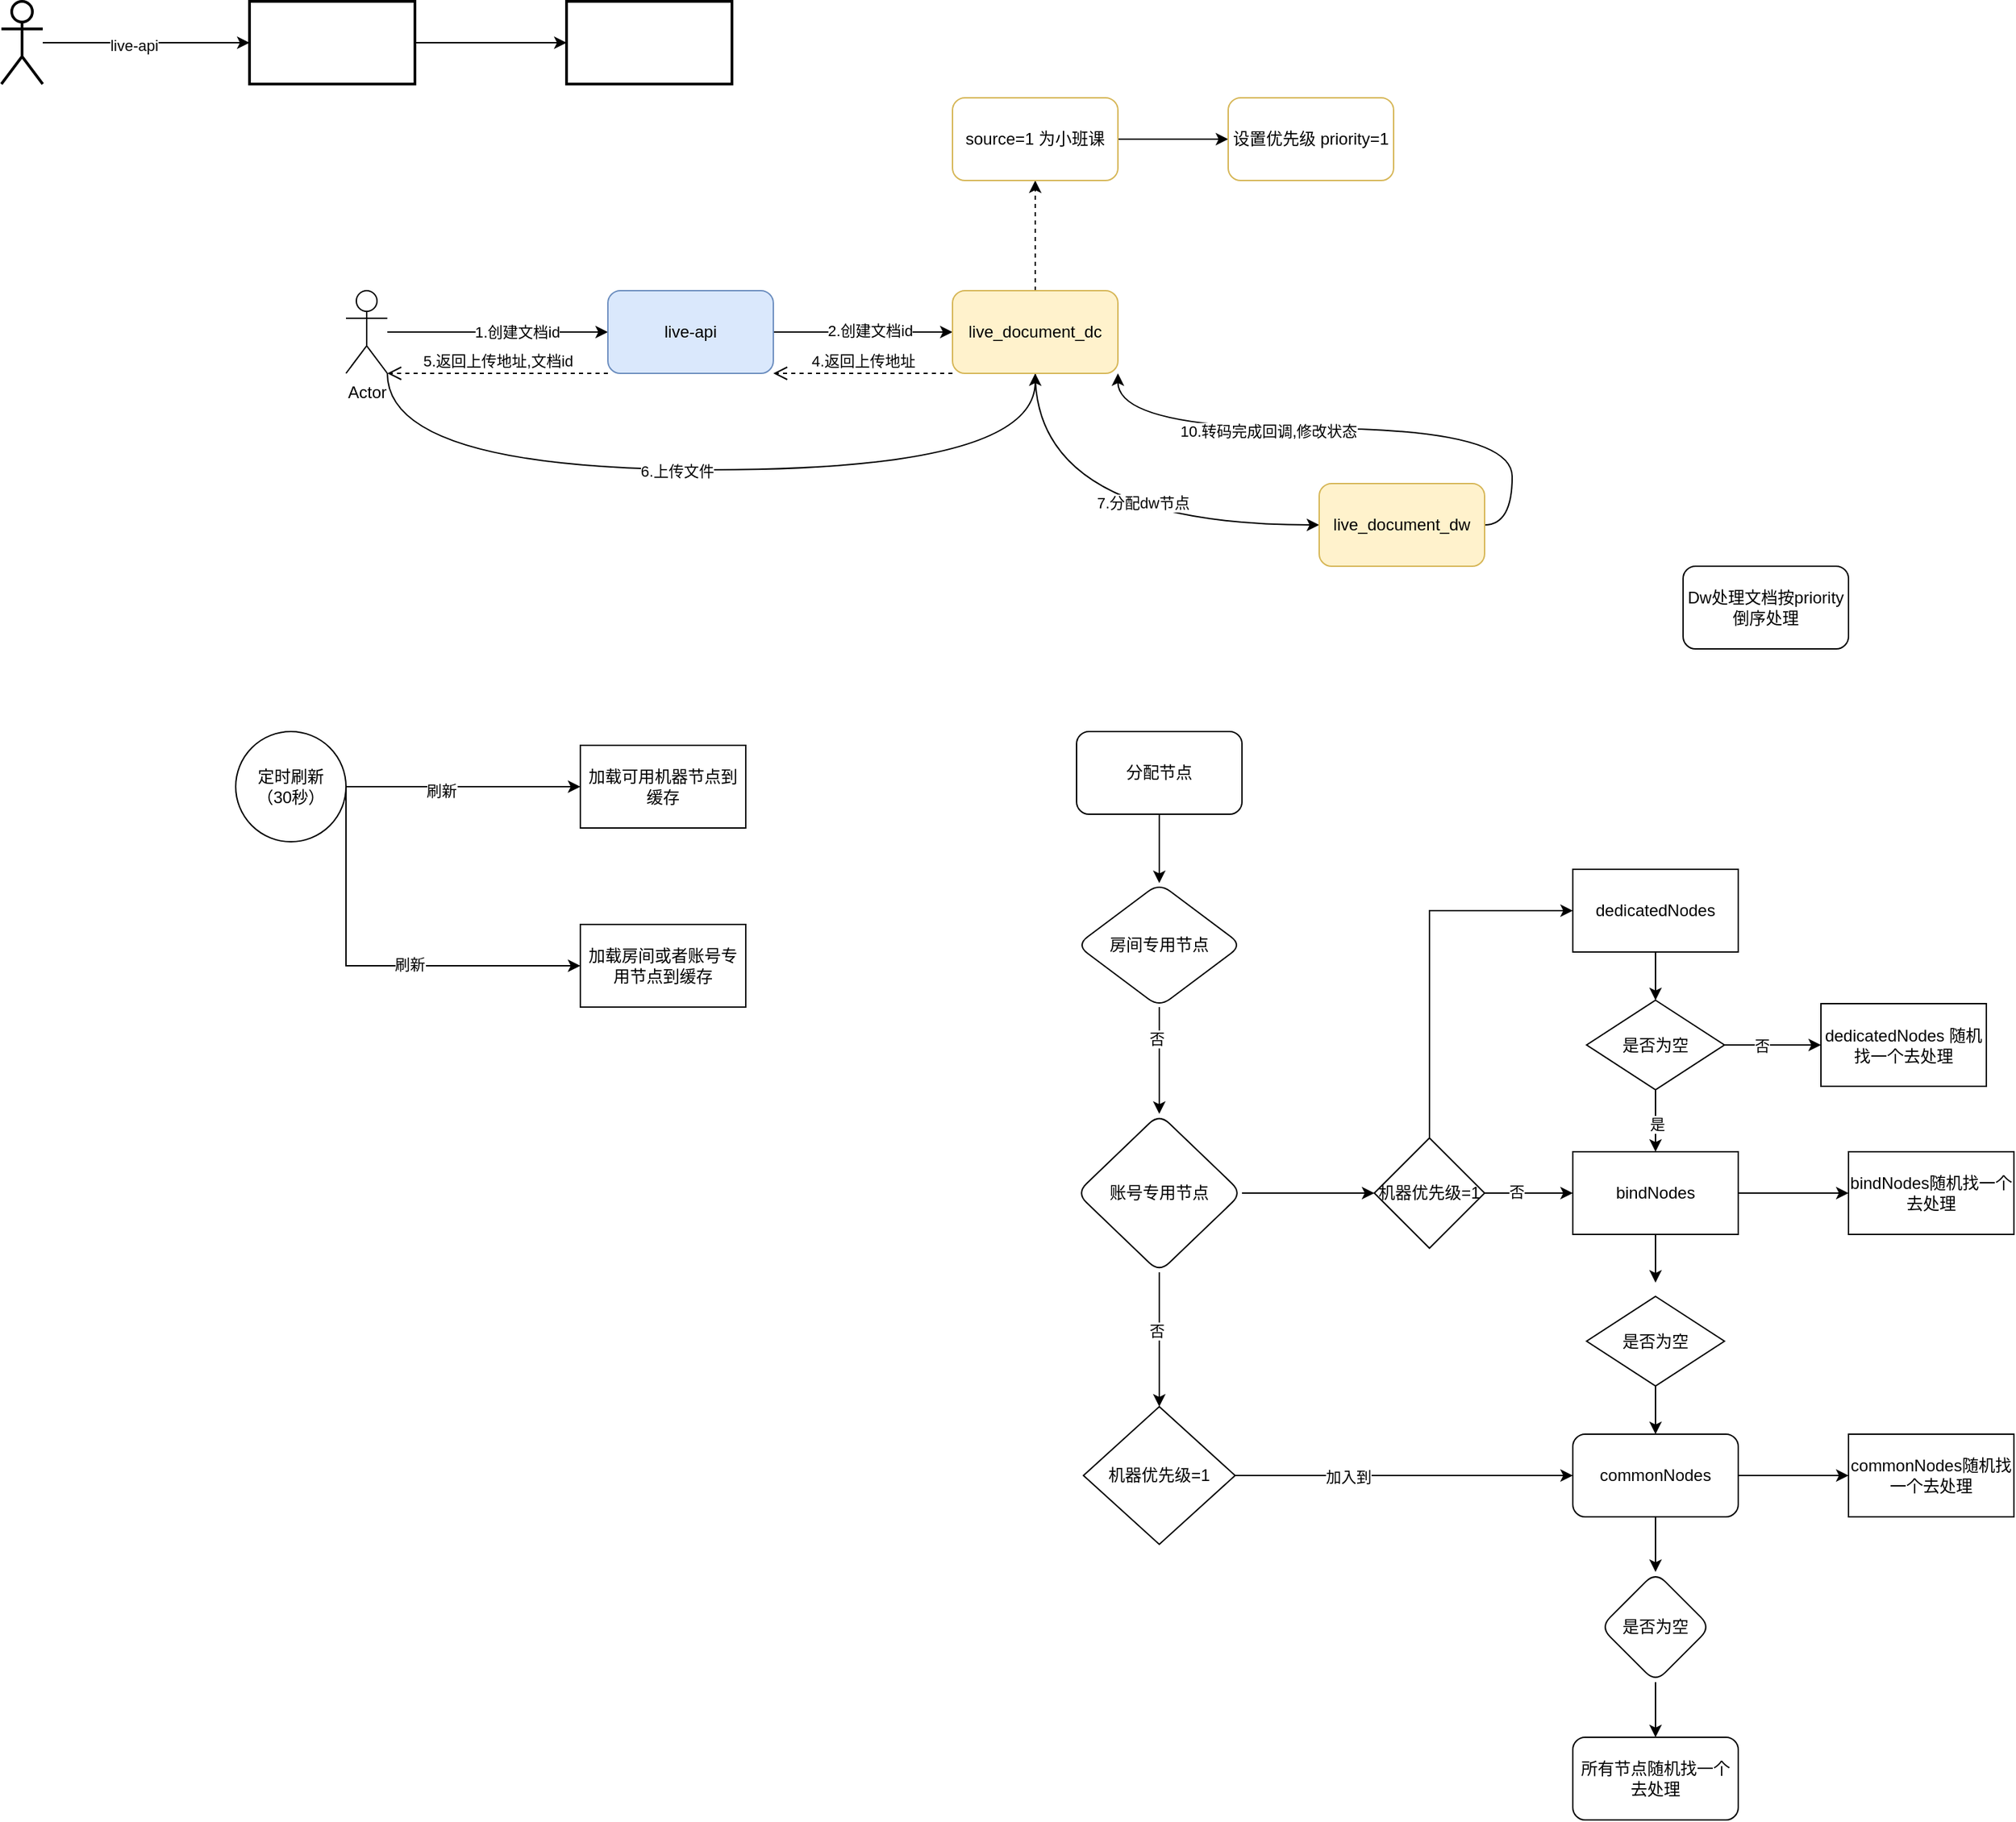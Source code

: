 <mxfile version="24.0.7" type="github">
  <diagram name="第 1 页" id="r3Djmuz2ye2oca1lGff4">
    <mxGraphModel dx="1195" dy="641" grid="1" gridSize="10" guides="1" tooltips="1" connect="1" arrows="1" fold="1" page="1" pageScale="1" pageWidth="827" pageHeight="1169" math="0" shadow="0">
      <root>
        <mxCell id="0" />
        <mxCell id="1" parent="0" />
        <mxCell id="pY0ivnKaFW7mTaEsZtzo-4" value="" style="edgeStyle=orthogonalEdgeStyle;rounded=0;orthogonalLoop=1;jettySize=auto;html=1;" edge="1" parent="1" source="pY0ivnKaFW7mTaEsZtzo-2" target="pY0ivnKaFW7mTaEsZtzo-3">
          <mxGeometry relative="1" as="geometry" />
        </mxCell>
        <mxCell id="pY0ivnKaFW7mTaEsZtzo-5" value="live-api" style="edgeLabel;html=1;align=center;verticalAlign=middle;resizable=0;points=[];" vertex="1" connectable="0" parent="pY0ivnKaFW7mTaEsZtzo-4">
          <mxGeometry x="-0.128" y="-1" relative="1" as="geometry">
            <mxPoint y="1" as="offset" />
          </mxGeometry>
        </mxCell>
        <mxCell id="pY0ivnKaFW7mTaEsZtzo-2" value="" style="shape=umlActor;verticalLabelPosition=bottom;verticalAlign=top;html=1;outlineConnect=0;strokeWidth=2;" vertex="1" parent="1">
          <mxGeometry x="110" y="90" width="30" height="60" as="geometry" />
        </mxCell>
        <mxCell id="pY0ivnKaFW7mTaEsZtzo-7" style="edgeStyle=orthogonalEdgeStyle;rounded=0;orthogonalLoop=1;jettySize=auto;html=1;entryX=0;entryY=0.5;entryDx=0;entryDy=0;" edge="1" parent="1" source="pY0ivnKaFW7mTaEsZtzo-3" target="pY0ivnKaFW7mTaEsZtzo-6">
          <mxGeometry relative="1" as="geometry" />
        </mxCell>
        <mxCell id="pY0ivnKaFW7mTaEsZtzo-3" value="" style="whiteSpace=wrap;html=1;verticalAlign=middle;strokeWidth=2;" vertex="1" parent="1">
          <mxGeometry x="290" y="90" width="120" height="60" as="geometry" />
        </mxCell>
        <mxCell id="pY0ivnKaFW7mTaEsZtzo-6" value="" style="whiteSpace=wrap;html=1;verticalAlign=top;strokeWidth=2;" vertex="1" parent="1">
          <mxGeometry x="520" y="90" width="120" height="60" as="geometry" />
        </mxCell>
        <mxCell id="pY0ivnKaFW7mTaEsZtzo-8" style="edgeStyle=orthogonalEdgeStyle;rounded=0;orthogonalLoop=1;jettySize=auto;html=1;entryX=0;entryY=0.5;entryDx=0;entryDy=0;curved=1;" edge="1" parent="1" source="pY0ivnKaFW7mTaEsZtzo-12" target="pY0ivnKaFW7mTaEsZtzo-15">
          <mxGeometry relative="1" as="geometry" />
        </mxCell>
        <mxCell id="pY0ivnKaFW7mTaEsZtzo-9" value="1.创建文档id" style="edgeLabel;html=1;align=center;verticalAlign=middle;resizable=0;points=[];" vertex="1" connectable="0" parent="pY0ivnKaFW7mTaEsZtzo-8">
          <mxGeometry x="0.172" relative="1" as="geometry">
            <mxPoint as="offset" />
          </mxGeometry>
        </mxCell>
        <mxCell id="pY0ivnKaFW7mTaEsZtzo-10" style="edgeStyle=orthogonalEdgeStyle;curved=1;rounded=0;orthogonalLoop=1;jettySize=auto;html=1;exitX=1;exitY=1;exitDx=0;exitDy=0;exitPerimeter=0;entryX=0.5;entryY=1;entryDx=0;entryDy=0;" edge="1" parent="1" source="pY0ivnKaFW7mTaEsZtzo-12" target="pY0ivnKaFW7mTaEsZtzo-20">
          <mxGeometry relative="1" as="geometry">
            <Array as="points">
              <mxPoint x="390" y="430" />
              <mxPoint x="860" y="430" />
            </Array>
          </mxGeometry>
        </mxCell>
        <mxCell id="pY0ivnKaFW7mTaEsZtzo-11" value="6.上传文件" style="edgeLabel;html=1;align=center;verticalAlign=middle;resizable=0;points=[];" vertex="1" connectable="0" parent="pY0ivnKaFW7mTaEsZtzo-10">
          <mxGeometry x="-0.082" y="-1" relative="1" as="geometry">
            <mxPoint as="offset" />
          </mxGeometry>
        </mxCell>
        <mxCell id="pY0ivnKaFW7mTaEsZtzo-12" value="Actor" style="shape=umlActor;verticalLabelPosition=bottom;verticalAlign=top;html=1;outlineConnect=0;" vertex="1" parent="1">
          <mxGeometry x="360" y="300" width="30" height="60" as="geometry" />
        </mxCell>
        <mxCell id="pY0ivnKaFW7mTaEsZtzo-13" value="" style="edgeStyle=orthogonalEdgeStyle;rounded=0;orthogonalLoop=1;jettySize=auto;html=1;curved=1;" edge="1" parent="1" source="pY0ivnKaFW7mTaEsZtzo-15" target="pY0ivnKaFW7mTaEsZtzo-20">
          <mxGeometry relative="1" as="geometry" />
        </mxCell>
        <mxCell id="pY0ivnKaFW7mTaEsZtzo-14" value="2.创建文档id" style="edgeLabel;html=1;align=center;verticalAlign=middle;resizable=0;points=[];" vertex="1" connectable="0" parent="pY0ivnKaFW7mTaEsZtzo-13">
          <mxGeometry x="0.197" y="1" relative="1" as="geometry">
            <mxPoint x="-8" as="offset" />
          </mxGeometry>
        </mxCell>
        <mxCell id="pY0ivnKaFW7mTaEsZtzo-15" value="live-api" style="rounded=1;whiteSpace=wrap;html=1;fillColor=#dae8fc;strokeColor=#6c8ebf;" vertex="1" parent="1">
          <mxGeometry x="550" y="300" width="120" height="60" as="geometry" />
        </mxCell>
        <mxCell id="pY0ivnKaFW7mTaEsZtzo-18" style="edgeStyle=orthogonalEdgeStyle;curved=1;rounded=0;orthogonalLoop=1;jettySize=auto;html=1;exitX=0.5;exitY=1;exitDx=0;exitDy=0;entryX=0;entryY=0.5;entryDx=0;entryDy=0;" edge="1" parent="1" source="pY0ivnKaFW7mTaEsZtzo-20" target="pY0ivnKaFW7mTaEsZtzo-29">
          <mxGeometry relative="1" as="geometry" />
        </mxCell>
        <mxCell id="pY0ivnKaFW7mTaEsZtzo-19" value="7.分配dw节点" style="edgeLabel;html=1;align=center;verticalAlign=middle;resizable=0;points=[];" vertex="1" connectable="0" parent="pY0ivnKaFW7mTaEsZtzo-18">
          <mxGeometry x="0.19" y="16" relative="1" as="geometry">
            <mxPoint as="offset" />
          </mxGeometry>
        </mxCell>
        <mxCell id="pY0ivnKaFW7mTaEsZtzo-49" value="" style="edgeStyle=orthogonalEdgeStyle;rounded=0;orthogonalLoop=1;jettySize=auto;html=1;dashed=1;" edge="1" parent="1" source="pY0ivnKaFW7mTaEsZtzo-20" target="pY0ivnKaFW7mTaEsZtzo-48">
          <mxGeometry relative="1" as="geometry" />
        </mxCell>
        <mxCell id="pY0ivnKaFW7mTaEsZtzo-20" value="live_document_dc" style="whiteSpace=wrap;html=1;fillColor=#fff2cc;rounded=1;strokeColor=#d6b656;" vertex="1" parent="1">
          <mxGeometry x="800" y="300" width="120" height="60" as="geometry" />
        </mxCell>
        <mxCell id="pY0ivnKaFW7mTaEsZtzo-21" value="4.返回上传地址" style="html=1;verticalAlign=bottom;endArrow=open;dashed=1;endSize=8;rounded=0;exitX=0;exitY=1;exitDx=0;exitDy=0;entryX=1;entryY=1;entryDx=0;entryDy=0;" edge="1" parent="1" source="pY0ivnKaFW7mTaEsZtzo-20" target="pY0ivnKaFW7mTaEsZtzo-15">
          <mxGeometry relative="1" as="geometry">
            <mxPoint x="780" y="359" as="sourcePoint" />
            <mxPoint x="700" y="359" as="targetPoint" />
          </mxGeometry>
        </mxCell>
        <mxCell id="pY0ivnKaFW7mTaEsZtzo-22" value="5.返回上传地址,文档id" style="html=1;verticalAlign=bottom;endArrow=open;dashed=1;endSize=8;rounded=0;exitX=0;exitY=1;exitDx=0;exitDy=0;entryX=1;entryY=1;entryDx=0;entryDy=0;entryPerimeter=0;" edge="1" parent="1" source="pY0ivnKaFW7mTaEsZtzo-15" target="pY0ivnKaFW7mTaEsZtzo-12">
          <mxGeometry relative="1" as="geometry">
            <mxPoint x="510" y="370" as="sourcePoint" />
            <mxPoint x="430" y="370" as="targetPoint" />
          </mxGeometry>
        </mxCell>
        <mxCell id="pY0ivnKaFW7mTaEsZtzo-23" style="edgeStyle=orthogonalEdgeStyle;curved=1;rounded=0;orthogonalLoop=1;jettySize=auto;html=1;exitX=1;exitY=0.5;exitDx=0;exitDy=0;entryX=1;entryY=1;entryDx=0;entryDy=0;" edge="1" parent="1" source="pY0ivnKaFW7mTaEsZtzo-29" target="pY0ivnKaFW7mTaEsZtzo-20">
          <mxGeometry relative="1" as="geometry" />
        </mxCell>
        <mxCell id="pY0ivnKaFW7mTaEsZtzo-24" value="10.转码完成回调,修改状态" style="edgeLabel;html=1;align=center;verticalAlign=middle;resizable=0;points=[];" vertex="1" connectable="0" parent="pY0ivnKaFW7mTaEsZtzo-23">
          <mxGeometry x="0.284" y="2" relative="1" as="geometry">
            <mxPoint as="offset" />
          </mxGeometry>
        </mxCell>
        <mxCell id="pY0ivnKaFW7mTaEsZtzo-29" value="live_document_dw" style="whiteSpace=wrap;html=1;fillColor=#fff2cc;rounded=1;strokeColor=#d6b656;" vertex="1" parent="1">
          <mxGeometry x="1066" y="440" width="120" height="60" as="geometry" />
        </mxCell>
        <mxCell id="pY0ivnKaFW7mTaEsZtzo-51" value="" style="edgeStyle=orthogonalEdgeStyle;rounded=0;orthogonalLoop=1;jettySize=auto;html=1;" edge="1" parent="1" source="pY0ivnKaFW7mTaEsZtzo-48" target="pY0ivnKaFW7mTaEsZtzo-50">
          <mxGeometry relative="1" as="geometry" />
        </mxCell>
        <mxCell id="pY0ivnKaFW7mTaEsZtzo-48" value="source=1 为小班课" style="whiteSpace=wrap;html=1;fillColor=#FFFFFF;strokeColor=#d6b656;rounded=1;gradientColor=none;" vertex="1" parent="1">
          <mxGeometry x="800" y="160" width="120" height="60" as="geometry" />
        </mxCell>
        <mxCell id="pY0ivnKaFW7mTaEsZtzo-50" value="设置优先级 priority=1" style="whiteSpace=wrap;html=1;fillColor=#FFFFFF;strokeColor=#d6b656;rounded=1;gradientColor=none;" vertex="1" parent="1">
          <mxGeometry x="1000" y="160" width="120" height="60" as="geometry" />
        </mxCell>
        <mxCell id="pY0ivnKaFW7mTaEsZtzo-58" value="" style="edgeStyle=orthogonalEdgeStyle;rounded=0;orthogonalLoop=1;jettySize=auto;html=1;" edge="1" parent="1" source="pY0ivnKaFW7mTaEsZtzo-54" target="pY0ivnKaFW7mTaEsZtzo-57">
          <mxGeometry relative="1" as="geometry" />
        </mxCell>
        <mxCell id="pY0ivnKaFW7mTaEsZtzo-59" value="刷新" style="edgeLabel;html=1;align=center;verticalAlign=middle;resizable=0;points=[];" vertex="1" connectable="0" parent="pY0ivnKaFW7mTaEsZtzo-58">
          <mxGeometry x="-0.186" y="-3" relative="1" as="geometry">
            <mxPoint as="offset" />
          </mxGeometry>
        </mxCell>
        <mxCell id="pY0ivnKaFW7mTaEsZtzo-61" value="" style="edgeStyle=orthogonalEdgeStyle;rounded=0;orthogonalLoop=1;jettySize=auto;html=1;" edge="1" parent="1" source="pY0ivnKaFW7mTaEsZtzo-54" target="pY0ivnKaFW7mTaEsZtzo-60">
          <mxGeometry relative="1" as="geometry">
            <Array as="points">
              <mxPoint x="360" y="790" />
            </Array>
          </mxGeometry>
        </mxCell>
        <mxCell id="pY0ivnKaFW7mTaEsZtzo-62" value="刷新" style="edgeLabel;html=1;align=center;verticalAlign=middle;resizable=0;points=[];" vertex="1" connectable="0" parent="pY0ivnKaFW7mTaEsZtzo-61">
          <mxGeometry x="0.172" y="1" relative="1" as="geometry">
            <mxPoint as="offset" />
          </mxGeometry>
        </mxCell>
        <mxCell id="pY0ivnKaFW7mTaEsZtzo-54" value="定时刷新&lt;div&gt;（30秒）&lt;/div&gt;" style="ellipse;whiteSpace=wrap;html=1;aspect=fixed;" vertex="1" parent="1">
          <mxGeometry x="280" y="620" width="80" height="80" as="geometry" />
        </mxCell>
        <mxCell id="pY0ivnKaFW7mTaEsZtzo-57" value="加载可用机器节点到缓存" style="whiteSpace=wrap;html=1;" vertex="1" parent="1">
          <mxGeometry x="530" y="630" width="120" height="60" as="geometry" />
        </mxCell>
        <mxCell id="pY0ivnKaFW7mTaEsZtzo-60" value="加载房间或者账号专用节点到缓存" style="whiteSpace=wrap;html=1;" vertex="1" parent="1">
          <mxGeometry x="530" y="760" width="120" height="60" as="geometry" />
        </mxCell>
        <mxCell id="pY0ivnKaFW7mTaEsZtzo-69" value="" style="edgeStyle=orthogonalEdgeStyle;rounded=0;orthogonalLoop=1;jettySize=auto;html=1;" edge="1" parent="1" source="pY0ivnKaFW7mTaEsZtzo-67" target="pY0ivnKaFW7mTaEsZtzo-68">
          <mxGeometry relative="1" as="geometry" />
        </mxCell>
        <mxCell id="pY0ivnKaFW7mTaEsZtzo-67" value="分配节点" style="rounded=1;whiteSpace=wrap;html=1;" vertex="1" parent="1">
          <mxGeometry x="890" y="620" width="120" height="60" as="geometry" />
        </mxCell>
        <mxCell id="pY0ivnKaFW7mTaEsZtzo-71" value="" style="edgeStyle=orthogonalEdgeStyle;rounded=0;orthogonalLoop=1;jettySize=auto;html=1;" edge="1" parent="1" source="pY0ivnKaFW7mTaEsZtzo-68" target="pY0ivnKaFW7mTaEsZtzo-70">
          <mxGeometry relative="1" as="geometry" />
        </mxCell>
        <mxCell id="pY0ivnKaFW7mTaEsZtzo-72" value="否" style="edgeLabel;html=1;align=center;verticalAlign=middle;resizable=0;points=[];" vertex="1" connectable="0" parent="pY0ivnKaFW7mTaEsZtzo-71">
          <mxGeometry x="-0.425" y="-2" relative="1" as="geometry">
            <mxPoint as="offset" />
          </mxGeometry>
        </mxCell>
        <mxCell id="pY0ivnKaFW7mTaEsZtzo-68" value="房间专用节点" style="rhombus;whiteSpace=wrap;html=1;rounded=1;" vertex="1" parent="1">
          <mxGeometry x="890" y="730" width="120" height="90" as="geometry" />
        </mxCell>
        <mxCell id="pY0ivnKaFW7mTaEsZtzo-93" style="edgeStyle=orthogonalEdgeStyle;rounded=0;orthogonalLoop=1;jettySize=auto;html=1;entryX=0;entryY=0.5;entryDx=0;entryDy=0;" edge="1" parent="1" source="pY0ivnKaFW7mTaEsZtzo-70" target="pY0ivnKaFW7mTaEsZtzo-92">
          <mxGeometry relative="1" as="geometry" />
        </mxCell>
        <mxCell id="pY0ivnKaFW7mTaEsZtzo-107" style="edgeStyle=orthogonalEdgeStyle;rounded=0;orthogonalLoop=1;jettySize=auto;html=1;entryX=0.5;entryY=0;entryDx=0;entryDy=0;" edge="1" parent="1" source="pY0ivnKaFW7mTaEsZtzo-70" target="pY0ivnKaFW7mTaEsZtzo-87">
          <mxGeometry relative="1" as="geometry" />
        </mxCell>
        <mxCell id="pY0ivnKaFW7mTaEsZtzo-108" value="否" style="edgeLabel;html=1;align=center;verticalAlign=middle;resizable=0;points=[];" vertex="1" connectable="0" parent="pY0ivnKaFW7mTaEsZtzo-107">
          <mxGeometry x="-0.14" y="-2" relative="1" as="geometry">
            <mxPoint as="offset" />
          </mxGeometry>
        </mxCell>
        <mxCell id="pY0ivnKaFW7mTaEsZtzo-70" value="账号专用节点" style="rhombus;whiteSpace=wrap;html=1;rounded=1;" vertex="1" parent="1">
          <mxGeometry x="890" y="897.5" width="120" height="115" as="geometry" />
        </mxCell>
        <mxCell id="pY0ivnKaFW7mTaEsZtzo-112" value="" style="edgeStyle=orthogonalEdgeStyle;rounded=0;orthogonalLoop=1;jettySize=auto;html=1;" edge="1" parent="1" source="pY0ivnKaFW7mTaEsZtzo-84" target="pY0ivnKaFW7mTaEsZtzo-111">
          <mxGeometry relative="1" as="geometry" />
        </mxCell>
        <mxCell id="pY0ivnKaFW7mTaEsZtzo-121" style="edgeStyle=orthogonalEdgeStyle;rounded=0;orthogonalLoop=1;jettySize=auto;html=1;entryX=0;entryY=0.5;entryDx=0;entryDy=0;" edge="1" parent="1" source="pY0ivnKaFW7mTaEsZtzo-84" target="pY0ivnKaFW7mTaEsZtzo-120">
          <mxGeometry relative="1" as="geometry" />
        </mxCell>
        <mxCell id="pY0ivnKaFW7mTaEsZtzo-84" value="commonNodes" style="whiteSpace=wrap;html=1;rounded=1;" vertex="1" parent="1">
          <mxGeometry x="1250" y="1130" width="120" height="60" as="geometry" />
        </mxCell>
        <mxCell id="pY0ivnKaFW7mTaEsZtzo-88" style="edgeStyle=orthogonalEdgeStyle;rounded=0;orthogonalLoop=1;jettySize=auto;html=1;entryX=0;entryY=0.5;entryDx=0;entryDy=0;" edge="1" parent="1" source="pY0ivnKaFW7mTaEsZtzo-87" target="pY0ivnKaFW7mTaEsZtzo-84">
          <mxGeometry relative="1" as="geometry" />
        </mxCell>
        <mxCell id="pY0ivnKaFW7mTaEsZtzo-89" value="加入到" style="edgeLabel;html=1;align=center;verticalAlign=middle;resizable=0;points=[];" vertex="1" connectable="0" parent="pY0ivnKaFW7mTaEsZtzo-88">
          <mxGeometry x="-0.333" y="-1" relative="1" as="geometry">
            <mxPoint as="offset" />
          </mxGeometry>
        </mxCell>
        <mxCell id="pY0ivnKaFW7mTaEsZtzo-87" value="机器优先级=1" style="rhombus;whiteSpace=wrap;html=1;" vertex="1" parent="1">
          <mxGeometry x="895" y="1110" width="110" height="100" as="geometry" />
        </mxCell>
        <mxCell id="pY0ivnKaFW7mTaEsZtzo-95" value="" style="edgeStyle=orthogonalEdgeStyle;rounded=0;orthogonalLoop=1;jettySize=auto;html=1;" edge="1" parent="1" source="pY0ivnKaFW7mTaEsZtzo-92" target="pY0ivnKaFW7mTaEsZtzo-94">
          <mxGeometry relative="1" as="geometry" />
        </mxCell>
        <mxCell id="pY0ivnKaFW7mTaEsZtzo-100" value="否" style="edgeLabel;html=1;align=center;verticalAlign=middle;resizable=0;points=[];" vertex="1" connectable="0" parent="pY0ivnKaFW7mTaEsZtzo-95">
          <mxGeometry x="-0.283" y="1" relative="1" as="geometry">
            <mxPoint as="offset" />
          </mxGeometry>
        </mxCell>
        <mxCell id="pY0ivnKaFW7mTaEsZtzo-101" style="edgeStyle=orthogonalEdgeStyle;rounded=0;orthogonalLoop=1;jettySize=auto;html=1;" edge="1" parent="1" source="pY0ivnKaFW7mTaEsZtzo-92">
          <mxGeometry relative="1" as="geometry">
            <mxPoint x="1250" y="750" as="targetPoint" />
            <Array as="points">
              <mxPoint x="1146" y="750" />
            </Array>
          </mxGeometry>
        </mxCell>
        <mxCell id="pY0ivnKaFW7mTaEsZtzo-92" value="机器优先级=1" style="rhombus;whiteSpace=wrap;html=1;" vertex="1" parent="1">
          <mxGeometry x="1106" y="915" width="80" height="80" as="geometry" />
        </mxCell>
        <mxCell id="pY0ivnKaFW7mTaEsZtzo-105" style="edgeStyle=orthogonalEdgeStyle;rounded=0;orthogonalLoop=1;jettySize=auto;html=1;" edge="1" parent="1" source="pY0ivnKaFW7mTaEsZtzo-94">
          <mxGeometry relative="1" as="geometry">
            <mxPoint x="1310" y="1020" as="targetPoint" />
          </mxGeometry>
        </mxCell>
        <mxCell id="pY0ivnKaFW7mTaEsZtzo-119" style="edgeStyle=orthogonalEdgeStyle;rounded=0;orthogonalLoop=1;jettySize=auto;html=1;entryX=0;entryY=0.5;entryDx=0;entryDy=0;" edge="1" parent="1" source="pY0ivnKaFW7mTaEsZtzo-94" target="pY0ivnKaFW7mTaEsZtzo-118">
          <mxGeometry relative="1" as="geometry" />
        </mxCell>
        <mxCell id="pY0ivnKaFW7mTaEsZtzo-94" value="bindNodes" style="whiteSpace=wrap;html=1;" vertex="1" parent="1">
          <mxGeometry x="1250" y="925" width="120" height="60" as="geometry" />
        </mxCell>
        <mxCell id="pY0ivnKaFW7mTaEsZtzo-103" style="edgeStyle=orthogonalEdgeStyle;rounded=0;orthogonalLoop=1;jettySize=auto;html=1;entryX=0.5;entryY=0;entryDx=0;entryDy=0;" edge="1" parent="1" source="pY0ivnKaFW7mTaEsZtzo-97" target="pY0ivnKaFW7mTaEsZtzo-102">
          <mxGeometry relative="1" as="geometry" />
        </mxCell>
        <mxCell id="pY0ivnKaFW7mTaEsZtzo-97" value="dedicatedNodes" style="whiteSpace=wrap;html=1;" vertex="1" parent="1">
          <mxGeometry x="1250" y="720" width="120" height="60" as="geometry" />
        </mxCell>
        <mxCell id="pY0ivnKaFW7mTaEsZtzo-104" value="" style="edgeStyle=orthogonalEdgeStyle;rounded=0;orthogonalLoop=1;jettySize=auto;html=1;" edge="1" parent="1" source="pY0ivnKaFW7mTaEsZtzo-102" target="pY0ivnKaFW7mTaEsZtzo-94">
          <mxGeometry relative="1" as="geometry" />
        </mxCell>
        <mxCell id="pY0ivnKaFW7mTaEsZtzo-109" value="是" style="edgeLabel;html=1;align=center;verticalAlign=middle;resizable=0;points=[];" vertex="1" connectable="0" parent="pY0ivnKaFW7mTaEsZtzo-104">
          <mxGeometry x="0.104" y="1" relative="1" as="geometry">
            <mxPoint as="offset" />
          </mxGeometry>
        </mxCell>
        <mxCell id="pY0ivnKaFW7mTaEsZtzo-116" value="" style="edgeStyle=orthogonalEdgeStyle;rounded=0;orthogonalLoop=1;jettySize=auto;html=1;" edge="1" parent="1" source="pY0ivnKaFW7mTaEsZtzo-102" target="pY0ivnKaFW7mTaEsZtzo-115">
          <mxGeometry relative="1" as="geometry" />
        </mxCell>
        <mxCell id="pY0ivnKaFW7mTaEsZtzo-117" value="否" style="edgeLabel;html=1;align=center;verticalAlign=middle;resizable=0;points=[];" vertex="1" connectable="0" parent="pY0ivnKaFW7mTaEsZtzo-116">
          <mxGeometry x="-0.238" relative="1" as="geometry">
            <mxPoint as="offset" />
          </mxGeometry>
        </mxCell>
        <mxCell id="pY0ivnKaFW7mTaEsZtzo-102" value="是否为空" style="rhombus;whiteSpace=wrap;html=1;" vertex="1" parent="1">
          <mxGeometry x="1260" y="815" width="100" height="65" as="geometry" />
        </mxCell>
        <mxCell id="pY0ivnKaFW7mTaEsZtzo-110" value="" style="edgeStyle=orthogonalEdgeStyle;rounded=0;orthogonalLoop=1;jettySize=auto;html=1;" edge="1" parent="1" source="pY0ivnKaFW7mTaEsZtzo-106" target="pY0ivnKaFW7mTaEsZtzo-84">
          <mxGeometry relative="1" as="geometry" />
        </mxCell>
        <mxCell id="pY0ivnKaFW7mTaEsZtzo-106" value="是否为空" style="rhombus;whiteSpace=wrap;html=1;" vertex="1" parent="1">
          <mxGeometry x="1260" y="1030" width="100" height="65" as="geometry" />
        </mxCell>
        <mxCell id="pY0ivnKaFW7mTaEsZtzo-114" value="" style="edgeStyle=orthogonalEdgeStyle;rounded=0;orthogonalLoop=1;jettySize=auto;html=1;" edge="1" parent="1" source="pY0ivnKaFW7mTaEsZtzo-111" target="pY0ivnKaFW7mTaEsZtzo-113">
          <mxGeometry relative="1" as="geometry" />
        </mxCell>
        <mxCell id="pY0ivnKaFW7mTaEsZtzo-111" value="是否为空" style="rhombus;whiteSpace=wrap;html=1;rounded=1;" vertex="1" parent="1">
          <mxGeometry x="1270" y="1230" width="80" height="80" as="geometry" />
        </mxCell>
        <mxCell id="pY0ivnKaFW7mTaEsZtzo-113" value="所有节点随机找一个去处理" style="whiteSpace=wrap;html=1;rounded=1;" vertex="1" parent="1">
          <mxGeometry x="1250" y="1350" width="120" height="60" as="geometry" />
        </mxCell>
        <mxCell id="pY0ivnKaFW7mTaEsZtzo-115" value="dedicatedNodes 随机找一个去处理" style="whiteSpace=wrap;html=1;" vertex="1" parent="1">
          <mxGeometry x="1430" y="817.5" width="120" height="60" as="geometry" />
        </mxCell>
        <mxCell id="pY0ivnKaFW7mTaEsZtzo-118" value="bindNodes随机找一个去处理" style="whiteSpace=wrap;html=1;" vertex="1" parent="1">
          <mxGeometry x="1450" y="925" width="120" height="60" as="geometry" />
        </mxCell>
        <mxCell id="pY0ivnKaFW7mTaEsZtzo-120" value="commonNodes随机找一个去处理" style="whiteSpace=wrap;html=1;" vertex="1" parent="1">
          <mxGeometry x="1450" y="1130" width="120" height="60" as="geometry" />
        </mxCell>
        <mxCell id="pY0ivnKaFW7mTaEsZtzo-122" value="Dw处理文档按priority 倒序处理" style="rounded=1;whiteSpace=wrap;html=1;" vertex="1" parent="1">
          <mxGeometry x="1330" y="500" width="120" height="60" as="geometry" />
        </mxCell>
      </root>
    </mxGraphModel>
  </diagram>
</mxfile>
